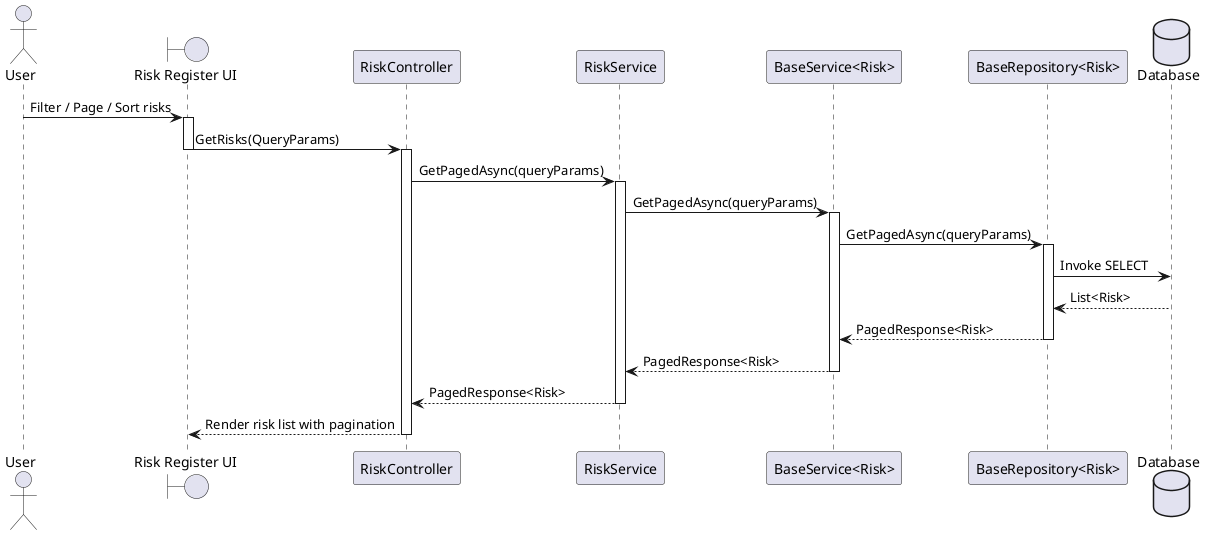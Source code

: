 @startuml

actor User
boundary "Risk Register UI" as Screen
participant "RiskController" as Controller
participant "RiskService" as Service
participant "BaseService<Risk>" as BaseService
participant "BaseRepository<Risk>" as Repo
database "Database" as DB

User -> Screen : Filter / Page / Sort risks
activate Screen
Screen -> Controller : GetRisks(QueryParams)
deactivate Screen
activate Controller

Controller -> Service : GetPagedAsync(queryParams)
activate Service
Service -> BaseService : GetPagedAsync(queryParams)
activate BaseService
BaseService -> Repo : GetPagedAsync(queryParams)
activate Repo

Repo -> DB : Invoke SELECT 
DB --> Repo : List<Risk>
Repo --> BaseService : PagedResponse<Risk>
deactivate Repo

BaseService --> Service : PagedResponse<Risk>
deactivate BaseService

Service --> Controller : PagedResponse<Risk>
deactivate Service

Controller --> Screen : Render risk list with pagination
deactivate Controller
@enduml
